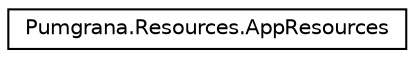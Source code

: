 digraph "Graphe hiérarchique des classes"
{
  edge [fontname="Helvetica",fontsize="10",labelfontname="Helvetica",labelfontsize="10"];
  node [fontname="Helvetica",fontsize="10",shape=record];
  rankdir="LR";
  Node1 [label="Pumgrana.Resources.AppResources",height=0.2,width=0.4,color="black", fillcolor="white", style="filled",URL="$class_pumgrana_1_1_resources_1_1_app_resources.html",tooltip="A strongly-typed resource class, for looking up localized strings, etc. "];
}

